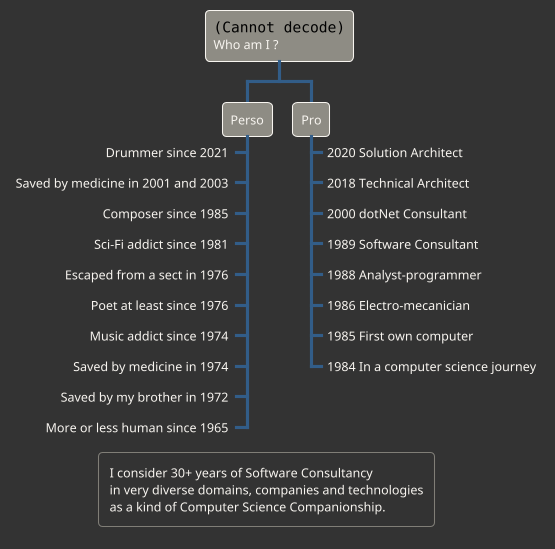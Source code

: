 @startwbs
!theme sandstone
<Style>
    Document {
        BackgroundColor #333333
    }
  node {
    margin 1
    padding 8
    ' sameWidth true
    ' minimumWidth 128
    ' RoundCorner 12
  }
</Style>
* <img:.\Scal.png{scale=0.5}>\nWho am I ?
 - Perso
  -_ Drummer since 2021
  -_ Saved by medicine in 2001 and 2003
  -_ Composer since 1985
  -_ Sci-Fi addict since 1981
  -_ Escaped from a sect in 1976
  -_ Poet at least since 1976
  -_ Music addict since 1974
  -_ Saved by medicine in 1974
  -_ Saved by my brother in 1972
  -_ More or less human since 1965
 + Pro
  +_ 2020 Solution Architect
  +_ 2018 Technical Architect
  +_ 2000 dotNet Consultant
  +_ 1989 Software Consultant
  +_ 1988 Analyst-programmer
  +_ 1986 Electro-mecanician
  +_ 1985 First own computer
  +_ 1984 In a computer science journey

Legend
I consider 30+ years of Software Consultancy
in very diverse domains, companies and technologies
as a kind of Computer Science Companionship.
End Legend
@endwbs
